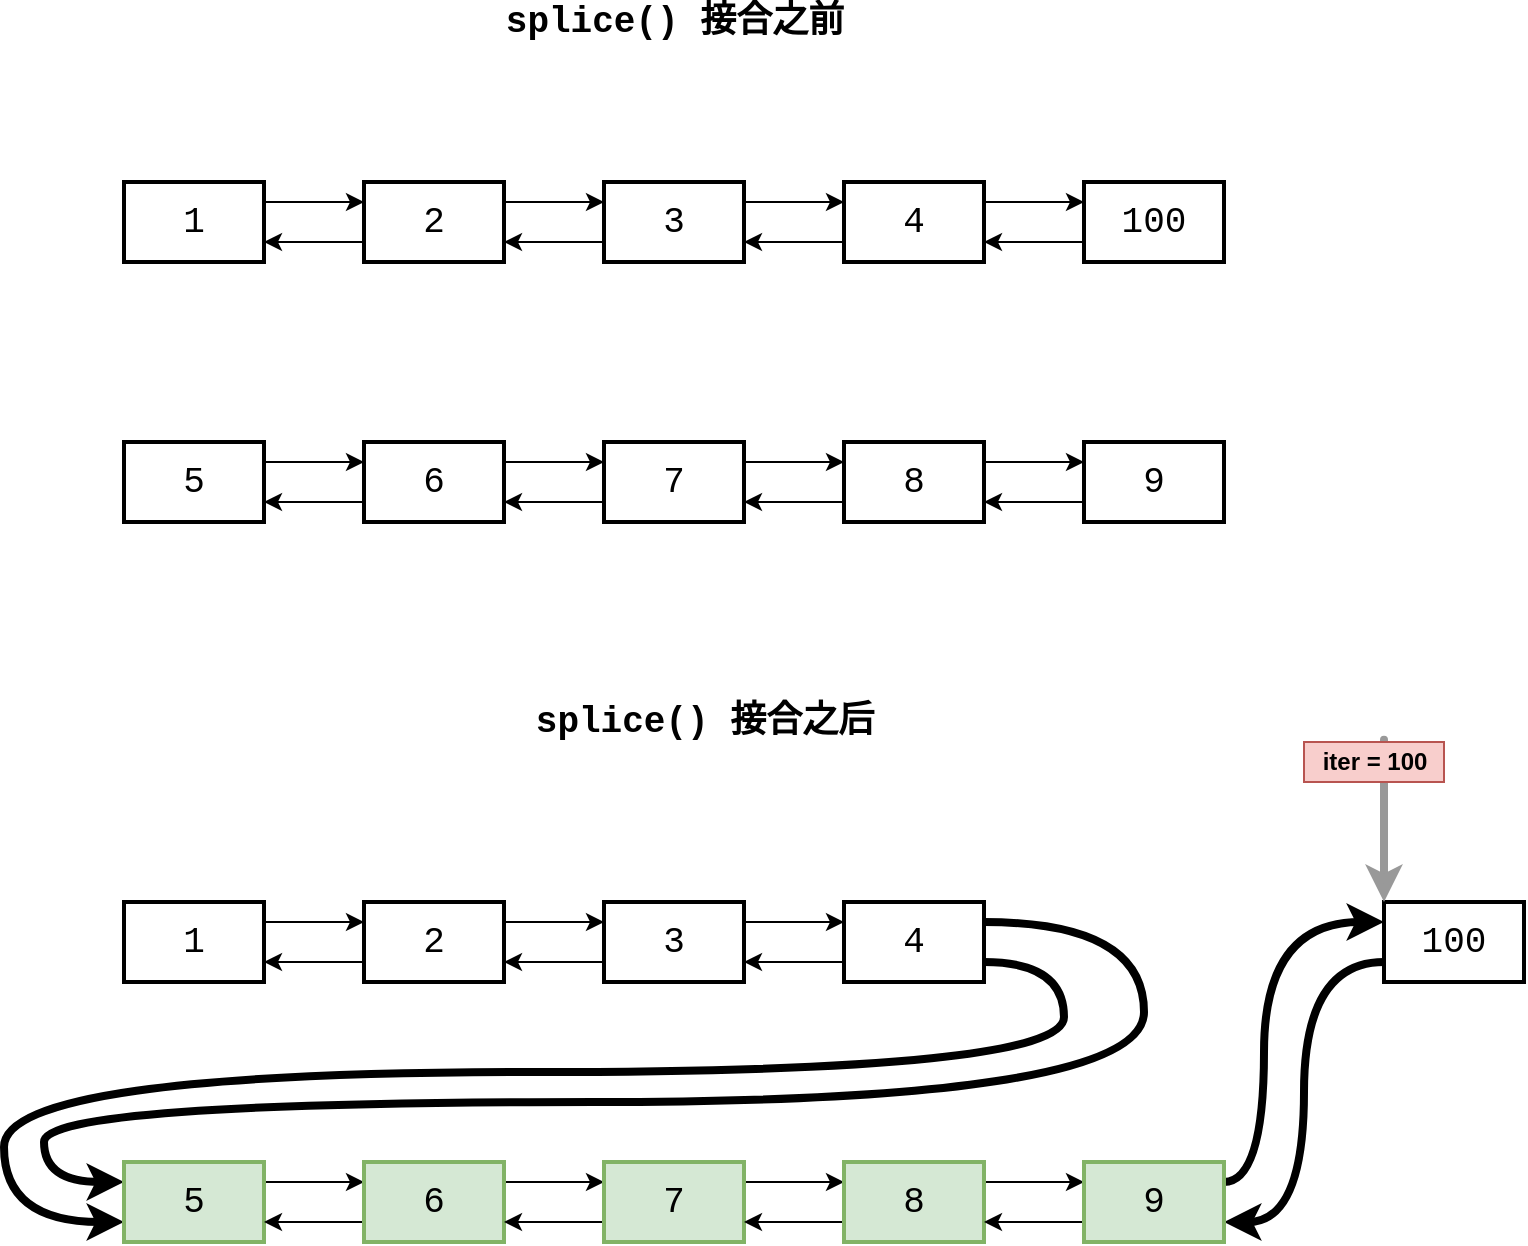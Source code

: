 <mxfile version="14.7.8" type="device"><diagram id="XHj1-_GbMd1tsAScGroc" name="第 1 页"><mxGraphModel dx="894" dy="542" grid="1" gridSize="10" guides="1" tooltips="1" connect="1" arrows="1" fold="1" page="1" pageScale="1" pageWidth="827" pageHeight="1169" math="0" shadow="0"><root><mxCell id="0"/><mxCell id="1" parent="0"/><mxCell id="gT-K_gmQOOLJvwQRby3h-7" style="edgeStyle=orthogonalEdgeStyle;rounded=0;orthogonalLoop=1;jettySize=auto;html=1;exitX=1;exitY=0.25;exitDx=0;exitDy=0;entryX=0;entryY=0.25;entryDx=0;entryDy=0;" edge="1" parent="1" source="gT-K_gmQOOLJvwQRby3h-1" target="gT-K_gmQOOLJvwQRby3h-2"><mxGeometry relative="1" as="geometry"/></mxCell><mxCell id="gT-K_gmQOOLJvwQRby3h-1" value="&lt;font face=&quot;Courier New&quot; style=&quot;font-size: 18px&quot;&gt;1&lt;/font&gt;" style="rounded=0;whiteSpace=wrap;html=1;strokeWidth=2;" vertex="1" parent="1"><mxGeometry x="80" y="110" width="70" height="40" as="geometry"/></mxCell><mxCell id="gT-K_gmQOOLJvwQRby3h-8" style="edgeStyle=orthogonalEdgeStyle;rounded=0;orthogonalLoop=1;jettySize=auto;html=1;exitX=0;exitY=0.75;exitDx=0;exitDy=0;entryX=1;entryY=0.75;entryDx=0;entryDy=0;" edge="1" parent="1" source="gT-K_gmQOOLJvwQRby3h-2" target="gT-K_gmQOOLJvwQRby3h-1"><mxGeometry relative="1" as="geometry"/></mxCell><mxCell id="gT-K_gmQOOLJvwQRby3h-9" style="edgeStyle=orthogonalEdgeStyle;rounded=0;orthogonalLoop=1;jettySize=auto;html=1;exitX=1;exitY=0.25;exitDx=0;exitDy=0;entryX=0;entryY=0.25;entryDx=0;entryDy=0;" edge="1" parent="1" source="gT-K_gmQOOLJvwQRby3h-2" target="gT-K_gmQOOLJvwQRby3h-3"><mxGeometry relative="1" as="geometry"/></mxCell><mxCell id="gT-K_gmQOOLJvwQRby3h-2" value="&lt;font face=&quot;Courier New&quot; style=&quot;font-size: 18px&quot;&gt;2&lt;/font&gt;" style="rounded=0;whiteSpace=wrap;html=1;strokeWidth=2;" vertex="1" parent="1"><mxGeometry x="200" y="110" width="70" height="40" as="geometry"/></mxCell><mxCell id="gT-K_gmQOOLJvwQRby3h-10" style="edgeStyle=orthogonalEdgeStyle;rounded=0;orthogonalLoop=1;jettySize=auto;html=1;exitX=0;exitY=0.75;exitDx=0;exitDy=0;entryX=1;entryY=0.75;entryDx=0;entryDy=0;" edge="1" parent="1" source="gT-K_gmQOOLJvwQRby3h-3" target="gT-K_gmQOOLJvwQRby3h-2"><mxGeometry relative="1" as="geometry"/></mxCell><mxCell id="gT-K_gmQOOLJvwQRby3h-11" style="edgeStyle=orthogonalEdgeStyle;rounded=0;orthogonalLoop=1;jettySize=auto;html=1;exitX=1;exitY=0.25;exitDx=0;exitDy=0;entryX=0;entryY=0.25;entryDx=0;entryDy=0;" edge="1" parent="1" source="gT-K_gmQOOLJvwQRby3h-3" target="gT-K_gmQOOLJvwQRby3h-4"><mxGeometry relative="1" as="geometry"/></mxCell><mxCell id="gT-K_gmQOOLJvwQRby3h-3" value="&lt;font face=&quot;Courier New&quot; style=&quot;font-size: 18px&quot;&gt;3&lt;/font&gt;" style="rounded=0;whiteSpace=wrap;html=1;strokeWidth=2;" vertex="1" parent="1"><mxGeometry x="320" y="110" width="70" height="40" as="geometry"/></mxCell><mxCell id="gT-K_gmQOOLJvwQRby3h-12" style="edgeStyle=orthogonalEdgeStyle;rounded=0;orthogonalLoop=1;jettySize=auto;html=1;exitX=0;exitY=0.75;exitDx=0;exitDy=0;entryX=1;entryY=0.75;entryDx=0;entryDy=0;" edge="1" parent="1" source="gT-K_gmQOOLJvwQRby3h-4" target="gT-K_gmQOOLJvwQRby3h-3"><mxGeometry relative="1" as="geometry"/></mxCell><mxCell id="gT-K_gmQOOLJvwQRby3h-13" style="edgeStyle=orthogonalEdgeStyle;rounded=0;orthogonalLoop=1;jettySize=auto;html=1;exitX=1;exitY=0.25;exitDx=0;exitDy=0;entryX=0;entryY=0.25;entryDx=0;entryDy=0;" edge="1" parent="1" source="gT-K_gmQOOLJvwQRby3h-4" target="gT-K_gmQOOLJvwQRby3h-5"><mxGeometry relative="1" as="geometry"/></mxCell><mxCell id="gT-K_gmQOOLJvwQRby3h-4" value="&lt;font face=&quot;Courier New&quot; style=&quot;font-size: 18px&quot;&gt;4&lt;/font&gt;" style="rounded=0;whiteSpace=wrap;html=1;strokeWidth=2;" vertex="1" parent="1"><mxGeometry x="440" y="110" width="70" height="40" as="geometry"/></mxCell><mxCell id="gT-K_gmQOOLJvwQRby3h-14" style="edgeStyle=orthogonalEdgeStyle;rounded=0;orthogonalLoop=1;jettySize=auto;html=1;exitX=0;exitY=0.75;exitDx=0;exitDy=0;entryX=1;entryY=0.75;entryDx=0;entryDy=0;" edge="1" parent="1" source="gT-K_gmQOOLJvwQRby3h-5" target="gT-K_gmQOOLJvwQRby3h-4"><mxGeometry relative="1" as="geometry"/></mxCell><mxCell id="gT-K_gmQOOLJvwQRby3h-5" value="&lt;font face=&quot;Courier New&quot; style=&quot;font-size: 18px&quot;&gt;100&lt;/font&gt;" style="rounded=0;whiteSpace=wrap;html=1;strokeWidth=2;" vertex="1" parent="1"><mxGeometry x="560" y="110" width="70" height="40" as="geometry"/></mxCell><mxCell id="gT-K_gmQOOLJvwQRby3h-15" style="edgeStyle=orthogonalEdgeStyle;rounded=0;orthogonalLoop=1;jettySize=auto;html=1;exitX=1;exitY=0.25;exitDx=0;exitDy=0;entryX=0;entryY=0.25;entryDx=0;entryDy=0;" edge="1" parent="1" source="gT-K_gmQOOLJvwQRby3h-16" target="gT-K_gmQOOLJvwQRby3h-19"><mxGeometry relative="1" as="geometry"/></mxCell><mxCell id="gT-K_gmQOOLJvwQRby3h-16" value="&lt;font face=&quot;Courier New&quot; style=&quot;font-size: 18px&quot;&gt;5&lt;/font&gt;" style="rounded=0;whiteSpace=wrap;html=1;strokeWidth=2;" vertex="1" parent="1"><mxGeometry x="80" y="240" width="70" height="40" as="geometry"/></mxCell><mxCell id="gT-K_gmQOOLJvwQRby3h-17" style="edgeStyle=orthogonalEdgeStyle;rounded=0;orthogonalLoop=1;jettySize=auto;html=1;exitX=0;exitY=0.75;exitDx=0;exitDy=0;entryX=1;entryY=0.75;entryDx=0;entryDy=0;" edge="1" parent="1" source="gT-K_gmQOOLJvwQRby3h-19" target="gT-K_gmQOOLJvwQRby3h-16"><mxGeometry relative="1" as="geometry"/></mxCell><mxCell id="gT-K_gmQOOLJvwQRby3h-18" style="edgeStyle=orthogonalEdgeStyle;rounded=0;orthogonalLoop=1;jettySize=auto;html=1;exitX=1;exitY=0.25;exitDx=0;exitDy=0;entryX=0;entryY=0.25;entryDx=0;entryDy=0;" edge="1" parent="1" source="gT-K_gmQOOLJvwQRby3h-19" target="gT-K_gmQOOLJvwQRby3h-22"><mxGeometry relative="1" as="geometry"/></mxCell><mxCell id="gT-K_gmQOOLJvwQRby3h-19" value="&lt;font face=&quot;Courier New&quot; style=&quot;font-size: 18px&quot;&gt;6&lt;/font&gt;" style="rounded=0;whiteSpace=wrap;html=1;strokeWidth=2;" vertex="1" parent="1"><mxGeometry x="200" y="240" width="70" height="40" as="geometry"/></mxCell><mxCell id="gT-K_gmQOOLJvwQRby3h-20" style="edgeStyle=orthogonalEdgeStyle;rounded=0;orthogonalLoop=1;jettySize=auto;html=1;exitX=0;exitY=0.75;exitDx=0;exitDy=0;entryX=1;entryY=0.75;entryDx=0;entryDy=0;" edge="1" parent="1" source="gT-K_gmQOOLJvwQRby3h-22" target="gT-K_gmQOOLJvwQRby3h-19"><mxGeometry relative="1" as="geometry"/></mxCell><mxCell id="gT-K_gmQOOLJvwQRby3h-21" style="edgeStyle=orthogonalEdgeStyle;rounded=0;orthogonalLoop=1;jettySize=auto;html=1;exitX=1;exitY=0.25;exitDx=0;exitDy=0;entryX=0;entryY=0.25;entryDx=0;entryDy=0;" edge="1" parent="1" source="gT-K_gmQOOLJvwQRby3h-22" target="gT-K_gmQOOLJvwQRby3h-25"><mxGeometry relative="1" as="geometry"/></mxCell><mxCell id="gT-K_gmQOOLJvwQRby3h-22" value="&lt;font face=&quot;Courier New&quot; style=&quot;font-size: 18px&quot;&gt;7&lt;/font&gt;" style="rounded=0;whiteSpace=wrap;html=1;strokeWidth=2;" vertex="1" parent="1"><mxGeometry x="320" y="240" width="70" height="40" as="geometry"/></mxCell><mxCell id="gT-K_gmQOOLJvwQRby3h-23" style="edgeStyle=orthogonalEdgeStyle;rounded=0;orthogonalLoop=1;jettySize=auto;html=1;exitX=0;exitY=0.75;exitDx=0;exitDy=0;entryX=1;entryY=0.75;entryDx=0;entryDy=0;" edge="1" parent="1" source="gT-K_gmQOOLJvwQRby3h-25" target="gT-K_gmQOOLJvwQRby3h-22"><mxGeometry relative="1" as="geometry"/></mxCell><mxCell id="gT-K_gmQOOLJvwQRby3h-24" style="edgeStyle=orthogonalEdgeStyle;rounded=0;orthogonalLoop=1;jettySize=auto;html=1;exitX=1;exitY=0.25;exitDx=0;exitDy=0;entryX=0;entryY=0.25;entryDx=0;entryDy=0;" edge="1" parent="1" source="gT-K_gmQOOLJvwQRby3h-25" target="gT-K_gmQOOLJvwQRby3h-27"><mxGeometry relative="1" as="geometry"/></mxCell><mxCell id="gT-K_gmQOOLJvwQRby3h-25" value="&lt;font face=&quot;Courier New&quot; style=&quot;font-size: 18px&quot;&gt;8&lt;/font&gt;" style="rounded=0;whiteSpace=wrap;html=1;strokeWidth=2;" vertex="1" parent="1"><mxGeometry x="440" y="240" width="70" height="40" as="geometry"/></mxCell><mxCell id="gT-K_gmQOOLJvwQRby3h-26" style="edgeStyle=orthogonalEdgeStyle;rounded=0;orthogonalLoop=1;jettySize=auto;html=1;exitX=0;exitY=0.75;exitDx=0;exitDy=0;entryX=1;entryY=0.75;entryDx=0;entryDy=0;" edge="1" parent="1" source="gT-K_gmQOOLJvwQRby3h-27" target="gT-K_gmQOOLJvwQRby3h-25"><mxGeometry relative="1" as="geometry"/></mxCell><mxCell id="gT-K_gmQOOLJvwQRby3h-27" value="&lt;font face=&quot;Courier New&quot; style=&quot;font-size: 18px&quot;&gt;9&lt;/font&gt;" style="rounded=0;whiteSpace=wrap;html=1;strokeWidth=2;" vertex="1" parent="1"><mxGeometry x="560" y="240" width="70" height="40" as="geometry"/></mxCell><mxCell id="gT-K_gmQOOLJvwQRby3h-28" value="&lt;font face=&quot;Courier New&quot; style=&quot;font-size: 18px&quot;&gt;&lt;b&gt;splice() 接合之前&lt;/b&gt;&lt;/font&gt;" style="text;html=1;align=center;verticalAlign=middle;resizable=0;points=[];autosize=1;strokeColor=none;" vertex="1" parent="1"><mxGeometry x="265" y="20" width="180" height="20" as="geometry"/></mxCell><mxCell id="gT-K_gmQOOLJvwQRby3h-29" style="edgeStyle=orthogonalEdgeStyle;rounded=0;orthogonalLoop=1;jettySize=auto;html=1;exitX=1;exitY=0.25;exitDx=0;exitDy=0;entryX=0;entryY=0.25;entryDx=0;entryDy=0;" edge="1" parent="1" source="gT-K_gmQOOLJvwQRby3h-30" target="gT-K_gmQOOLJvwQRby3h-33"><mxGeometry relative="1" as="geometry"/></mxCell><mxCell id="gT-K_gmQOOLJvwQRby3h-30" value="&lt;font face=&quot;Courier New&quot; style=&quot;font-size: 18px&quot;&gt;1&lt;/font&gt;" style="rounded=0;whiteSpace=wrap;html=1;strokeWidth=2;" vertex="1" parent="1"><mxGeometry x="80" y="470" width="70" height="40" as="geometry"/></mxCell><mxCell id="gT-K_gmQOOLJvwQRby3h-31" style="edgeStyle=orthogonalEdgeStyle;rounded=0;orthogonalLoop=1;jettySize=auto;html=1;exitX=0;exitY=0.75;exitDx=0;exitDy=0;entryX=1;entryY=0.75;entryDx=0;entryDy=0;" edge="1" parent="1" source="gT-K_gmQOOLJvwQRby3h-33" target="gT-K_gmQOOLJvwQRby3h-30"><mxGeometry relative="1" as="geometry"/></mxCell><mxCell id="gT-K_gmQOOLJvwQRby3h-32" style="edgeStyle=orthogonalEdgeStyle;rounded=0;orthogonalLoop=1;jettySize=auto;html=1;exitX=1;exitY=0.25;exitDx=0;exitDy=0;entryX=0;entryY=0.25;entryDx=0;entryDy=0;" edge="1" parent="1" source="gT-K_gmQOOLJvwQRby3h-33" target="gT-K_gmQOOLJvwQRby3h-36"><mxGeometry relative="1" as="geometry"/></mxCell><mxCell id="gT-K_gmQOOLJvwQRby3h-33" value="&lt;font face=&quot;Courier New&quot; style=&quot;font-size: 18px&quot;&gt;2&lt;/font&gt;" style="rounded=0;whiteSpace=wrap;html=1;strokeWidth=2;" vertex="1" parent="1"><mxGeometry x="200" y="470" width="70" height="40" as="geometry"/></mxCell><mxCell id="gT-K_gmQOOLJvwQRby3h-34" style="edgeStyle=orthogonalEdgeStyle;rounded=0;orthogonalLoop=1;jettySize=auto;html=1;exitX=0;exitY=0.75;exitDx=0;exitDy=0;entryX=1;entryY=0.75;entryDx=0;entryDy=0;" edge="1" parent="1" source="gT-K_gmQOOLJvwQRby3h-36" target="gT-K_gmQOOLJvwQRby3h-33"><mxGeometry relative="1" as="geometry"/></mxCell><mxCell id="gT-K_gmQOOLJvwQRby3h-35" style="edgeStyle=orthogonalEdgeStyle;rounded=0;orthogonalLoop=1;jettySize=auto;html=1;exitX=1;exitY=0.25;exitDx=0;exitDy=0;entryX=0;entryY=0.25;entryDx=0;entryDy=0;" edge="1" parent="1" source="gT-K_gmQOOLJvwQRby3h-36" target="gT-K_gmQOOLJvwQRby3h-39"><mxGeometry relative="1" as="geometry"/></mxCell><mxCell id="gT-K_gmQOOLJvwQRby3h-36" value="&lt;font face=&quot;Courier New&quot; style=&quot;font-size: 18px&quot;&gt;3&lt;/font&gt;" style="rounded=0;whiteSpace=wrap;html=1;strokeWidth=2;" vertex="1" parent="1"><mxGeometry x="320" y="470" width="70" height="40" as="geometry"/></mxCell><mxCell id="gT-K_gmQOOLJvwQRby3h-37" style="edgeStyle=orthogonalEdgeStyle;rounded=0;orthogonalLoop=1;jettySize=auto;html=1;exitX=0;exitY=0.75;exitDx=0;exitDy=0;entryX=1;entryY=0.75;entryDx=0;entryDy=0;" edge="1" parent="1" source="gT-K_gmQOOLJvwQRby3h-39" target="gT-K_gmQOOLJvwQRby3h-36"><mxGeometry relative="1" as="geometry"/></mxCell><mxCell id="gT-K_gmQOOLJvwQRby3h-60" style="edgeStyle=orthogonalEdgeStyle;curved=1;rounded=0;orthogonalLoop=1;jettySize=auto;html=1;exitX=1;exitY=0.25;exitDx=0;exitDy=0;entryX=0;entryY=0.25;entryDx=0;entryDy=0;strokeColor=#000000;strokeWidth=4;" edge="1" parent="1" source="gT-K_gmQOOLJvwQRby3h-39" target="gT-K_gmQOOLJvwQRby3h-43"><mxGeometry relative="1" as="geometry"><Array as="points"><mxPoint x="590" y="480"/><mxPoint x="590" y="570"/><mxPoint x="40" y="570"/><mxPoint x="40" y="610"/></Array></mxGeometry></mxCell><mxCell id="gT-K_gmQOOLJvwQRby3h-61" style="edgeStyle=orthogonalEdgeStyle;curved=1;rounded=0;orthogonalLoop=1;jettySize=auto;html=1;exitX=1;exitY=0.75;exitDx=0;exitDy=0;entryX=0;entryY=0.75;entryDx=0;entryDy=0;strokeColor=#000000;strokeWidth=4;" edge="1" parent="1" source="gT-K_gmQOOLJvwQRby3h-39" target="gT-K_gmQOOLJvwQRby3h-43"><mxGeometry relative="1" as="geometry"><Array as="points"><mxPoint x="550" y="500"/><mxPoint x="550" y="555"/><mxPoint x="20" y="555"/><mxPoint x="20" y="630"/></Array></mxGeometry></mxCell><mxCell id="gT-K_gmQOOLJvwQRby3h-39" value="&lt;font face=&quot;Courier New&quot; style=&quot;font-size: 18px&quot;&gt;4&lt;/font&gt;" style="rounded=0;whiteSpace=wrap;html=1;strokeWidth=2;" vertex="1" parent="1"><mxGeometry x="440" y="470" width="70" height="40" as="geometry"/></mxCell><mxCell id="gT-K_gmQOOLJvwQRby3h-40" style="edgeStyle=orthogonalEdgeStyle;rounded=0;orthogonalLoop=1;jettySize=auto;html=1;exitX=0;exitY=0.75;exitDx=0;exitDy=0;entryX=1;entryY=0.75;entryDx=0;entryDy=0;curved=1;strokeWidth=4;" edge="1" parent="1" source="gT-K_gmQOOLJvwQRby3h-41" target="gT-K_gmQOOLJvwQRby3h-54"><mxGeometry relative="1" as="geometry"/></mxCell><mxCell id="gT-K_gmQOOLJvwQRby3h-41" value="&lt;font face=&quot;Courier New&quot; style=&quot;font-size: 18px&quot;&gt;100&lt;/font&gt;" style="rounded=0;whiteSpace=wrap;html=1;strokeWidth=2;" vertex="1" parent="1"><mxGeometry x="710" y="470" width="70" height="40" as="geometry"/></mxCell><mxCell id="gT-K_gmQOOLJvwQRby3h-42" style="edgeStyle=orthogonalEdgeStyle;rounded=0;orthogonalLoop=1;jettySize=auto;html=1;exitX=1;exitY=0.25;exitDx=0;exitDy=0;entryX=0;entryY=0.25;entryDx=0;entryDy=0;" edge="1" parent="1" source="gT-K_gmQOOLJvwQRby3h-43" target="gT-K_gmQOOLJvwQRby3h-46"><mxGeometry relative="1" as="geometry"/></mxCell><mxCell id="gT-K_gmQOOLJvwQRby3h-43" value="&lt;font face=&quot;Courier New&quot; style=&quot;font-size: 18px&quot;&gt;5&lt;/font&gt;" style="rounded=0;whiteSpace=wrap;html=1;strokeWidth=2;fillColor=#d5e8d4;strokeColor=#82b366;" vertex="1" parent="1"><mxGeometry x="80" y="600" width="70" height="40" as="geometry"/></mxCell><mxCell id="gT-K_gmQOOLJvwQRby3h-44" style="edgeStyle=orthogonalEdgeStyle;rounded=0;orthogonalLoop=1;jettySize=auto;html=1;exitX=0;exitY=0.75;exitDx=0;exitDy=0;entryX=1;entryY=0.75;entryDx=0;entryDy=0;" edge="1" parent="1" source="gT-K_gmQOOLJvwQRby3h-46" target="gT-K_gmQOOLJvwQRby3h-43"><mxGeometry relative="1" as="geometry"/></mxCell><mxCell id="gT-K_gmQOOLJvwQRby3h-45" style="edgeStyle=orthogonalEdgeStyle;rounded=0;orthogonalLoop=1;jettySize=auto;html=1;exitX=1;exitY=0.25;exitDx=0;exitDy=0;entryX=0;entryY=0.25;entryDx=0;entryDy=0;" edge="1" parent="1" source="gT-K_gmQOOLJvwQRby3h-46" target="gT-K_gmQOOLJvwQRby3h-49"><mxGeometry relative="1" as="geometry"/></mxCell><mxCell id="gT-K_gmQOOLJvwQRby3h-46" value="&lt;font face=&quot;Courier New&quot; style=&quot;font-size: 18px&quot;&gt;6&lt;/font&gt;" style="rounded=0;whiteSpace=wrap;html=1;strokeWidth=2;fillColor=#d5e8d4;strokeColor=#82b366;" vertex="1" parent="1"><mxGeometry x="200" y="600" width="70" height="40" as="geometry"/></mxCell><mxCell id="gT-K_gmQOOLJvwQRby3h-47" style="edgeStyle=orthogonalEdgeStyle;rounded=0;orthogonalLoop=1;jettySize=auto;html=1;exitX=0;exitY=0.75;exitDx=0;exitDy=0;entryX=1;entryY=0.75;entryDx=0;entryDy=0;" edge="1" parent="1" source="gT-K_gmQOOLJvwQRby3h-49" target="gT-K_gmQOOLJvwQRby3h-46"><mxGeometry relative="1" as="geometry"/></mxCell><mxCell id="gT-K_gmQOOLJvwQRby3h-48" style="edgeStyle=orthogonalEdgeStyle;rounded=0;orthogonalLoop=1;jettySize=auto;html=1;exitX=1;exitY=0.25;exitDx=0;exitDy=0;entryX=0;entryY=0.25;entryDx=0;entryDy=0;" edge="1" parent="1" source="gT-K_gmQOOLJvwQRby3h-49" target="gT-K_gmQOOLJvwQRby3h-52"><mxGeometry relative="1" as="geometry"/></mxCell><mxCell id="gT-K_gmQOOLJvwQRby3h-49" value="&lt;font face=&quot;Courier New&quot; style=&quot;font-size: 18px&quot;&gt;7&lt;/font&gt;" style="rounded=0;whiteSpace=wrap;html=1;strokeWidth=2;fillColor=#d5e8d4;strokeColor=#82b366;" vertex="1" parent="1"><mxGeometry x="320" y="600" width="70" height="40" as="geometry"/></mxCell><mxCell id="gT-K_gmQOOLJvwQRby3h-50" style="edgeStyle=orthogonalEdgeStyle;rounded=0;orthogonalLoop=1;jettySize=auto;html=1;exitX=0;exitY=0.75;exitDx=0;exitDy=0;entryX=1;entryY=0.75;entryDx=0;entryDy=0;" edge="1" parent="1" source="gT-K_gmQOOLJvwQRby3h-52" target="gT-K_gmQOOLJvwQRby3h-49"><mxGeometry relative="1" as="geometry"/></mxCell><mxCell id="gT-K_gmQOOLJvwQRby3h-51" style="edgeStyle=orthogonalEdgeStyle;rounded=0;orthogonalLoop=1;jettySize=auto;html=1;exitX=1;exitY=0.25;exitDx=0;exitDy=0;entryX=0;entryY=0.25;entryDx=0;entryDy=0;" edge="1" parent="1" source="gT-K_gmQOOLJvwQRby3h-52" target="gT-K_gmQOOLJvwQRby3h-54"><mxGeometry relative="1" as="geometry"/></mxCell><mxCell id="gT-K_gmQOOLJvwQRby3h-52" value="&lt;font face=&quot;Courier New&quot; style=&quot;font-size: 18px&quot;&gt;8&lt;/font&gt;" style="rounded=0;whiteSpace=wrap;html=1;strokeWidth=2;fillColor=#d5e8d4;strokeColor=#82b366;" vertex="1" parent="1"><mxGeometry x="440" y="600" width="70" height="40" as="geometry"/></mxCell><mxCell id="gT-K_gmQOOLJvwQRby3h-53" style="edgeStyle=orthogonalEdgeStyle;rounded=0;orthogonalLoop=1;jettySize=auto;html=1;exitX=0;exitY=0.75;exitDx=0;exitDy=0;entryX=1;entryY=0.75;entryDx=0;entryDy=0;" edge="1" parent="1" source="gT-K_gmQOOLJvwQRby3h-54" target="gT-K_gmQOOLJvwQRby3h-52"><mxGeometry relative="1" as="geometry"/></mxCell><mxCell id="gT-K_gmQOOLJvwQRby3h-57" style="edgeStyle=orthogonalEdgeStyle;rounded=0;orthogonalLoop=1;jettySize=auto;html=1;exitX=1;exitY=0.25;exitDx=0;exitDy=0;entryX=0;entryY=0.25;entryDx=0;entryDy=0;strokeWidth=4;curved=1;" edge="1" parent="1" source="gT-K_gmQOOLJvwQRby3h-54" target="gT-K_gmQOOLJvwQRby3h-41"><mxGeometry relative="1" as="geometry"><Array as="points"><mxPoint x="650" y="610"/><mxPoint x="650" y="480"/></Array></mxGeometry></mxCell><mxCell id="gT-K_gmQOOLJvwQRby3h-54" value="&lt;font face=&quot;Courier New&quot; style=&quot;font-size: 18px&quot;&gt;9&lt;/font&gt;" style="rounded=0;whiteSpace=wrap;html=1;strokeWidth=2;fillColor=#d5e8d4;strokeColor=#82b366;" vertex="1" parent="1"><mxGeometry x="560" y="600" width="70" height="40" as="geometry"/></mxCell><mxCell id="gT-K_gmQOOLJvwQRby3h-58" style="edgeStyle=orthogonalEdgeStyle;curved=1;rounded=0;orthogonalLoop=1;jettySize=auto;html=1;entryX=0;entryY=0;entryDx=0;entryDy=0;strokeColor=#999999;strokeWidth=4;" edge="1" parent="1" source="gT-K_gmQOOLJvwQRby3h-56" target="gT-K_gmQOOLJvwQRby3h-41"><mxGeometry relative="1" as="geometry"><Array as="points"><mxPoint x="710" y="380"/><mxPoint x="710" y="380"/></Array></mxGeometry></mxCell><mxCell id="gT-K_gmQOOLJvwQRby3h-56" value="&lt;b&gt;iter = 100&lt;/b&gt;" style="text;html=1;align=center;verticalAlign=middle;resizable=0;points=[];autosize=1;strokeColor=#b85450;fillColor=#f8cecc;" vertex="1" parent="1"><mxGeometry x="670" y="390" width="70" height="20" as="geometry"/></mxCell><mxCell id="gT-K_gmQOOLJvwQRby3h-62" value="&lt;font face=&quot;Courier New&quot; style=&quot;font-size: 18px&quot;&gt;&lt;b&gt;splice() 接合之后&lt;/b&gt;&lt;/font&gt;" style="text;html=1;align=center;verticalAlign=middle;resizable=0;points=[];autosize=1;strokeColor=none;" vertex="1" parent="1"><mxGeometry x="280" y="370" width="180" height="20" as="geometry"/></mxCell></root></mxGraphModel></diagram></mxfile>